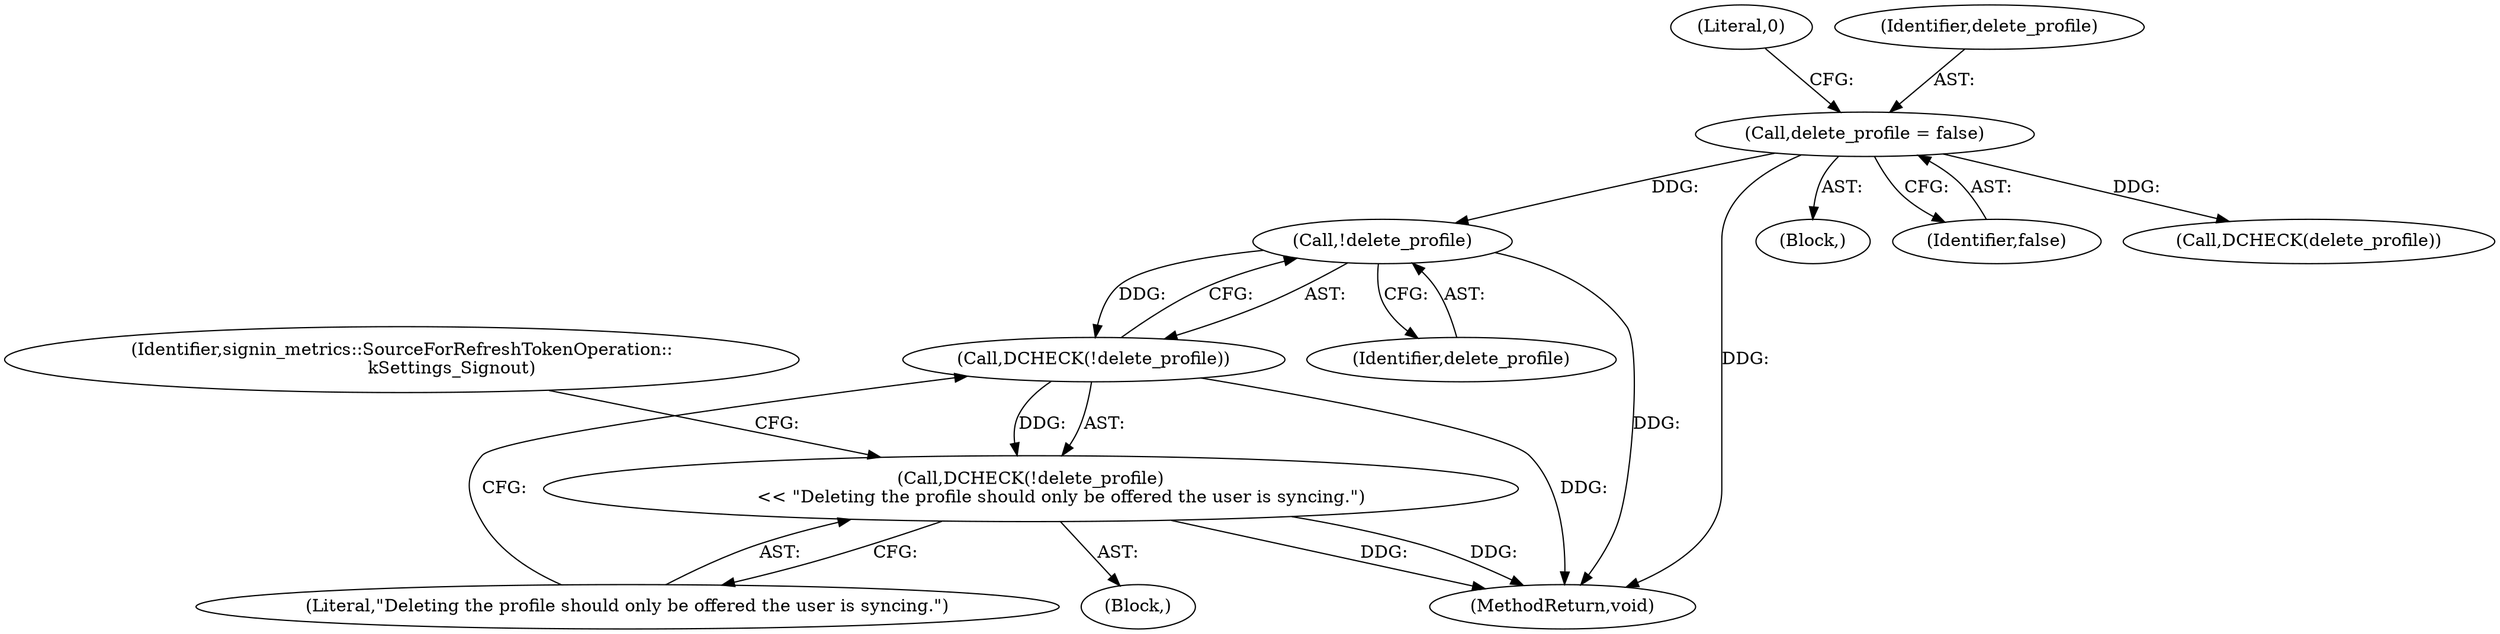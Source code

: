 digraph "0_Chrome_282f53ffdc3b1902da86f6a0791af736837efbf8_6@API" {
"1000146" [label="(Call,!delete_profile)"];
"1000104" [label="(Call,delete_profile = false)"];
"1000145" [label="(Call,DCHECK(!delete_profile))"];
"1000144" [label="(Call,DCHECK(!delete_profile)\n           << \"Deleting the profile should only be offered the user is syncing.\")"];
"1000144" [label="(Call,DCHECK(!delete_profile)\n           << \"Deleting the profile should only be offered the user is syncing.\")"];
"1000157" [label="(MethodReturn,void)"];
"1000102" [label="(Block,)"];
"1000148" [label="(Literal,\"Deleting the profile should only be offered the user is syncing.\")"];
"1000143" [label="(Block,)"];
"1000150" [label="(Identifier,signin_metrics::SourceForRefreshTokenOperation::\n                  kSettings_Signout)"];
"1000106" [label="(Identifier,false)"];
"1000145" [label="(Call,DCHECK(!delete_profile))"];
"1000108" [label="(Literal,0)"];
"1000147" [label="(Identifier,delete_profile)"];
"1000116" [label="(Call,DCHECK(delete_profile))"];
"1000146" [label="(Call,!delete_profile)"];
"1000105" [label="(Identifier,delete_profile)"];
"1000104" [label="(Call,delete_profile = false)"];
"1000146" -> "1000145"  [label="AST: "];
"1000146" -> "1000147"  [label="CFG: "];
"1000147" -> "1000146"  [label="AST: "];
"1000145" -> "1000146"  [label="CFG: "];
"1000146" -> "1000157"  [label="DDG: "];
"1000146" -> "1000145"  [label="DDG: "];
"1000104" -> "1000146"  [label="DDG: "];
"1000104" -> "1000102"  [label="AST: "];
"1000104" -> "1000106"  [label="CFG: "];
"1000105" -> "1000104"  [label="AST: "];
"1000106" -> "1000104"  [label="AST: "];
"1000108" -> "1000104"  [label="CFG: "];
"1000104" -> "1000157"  [label="DDG: "];
"1000104" -> "1000116"  [label="DDG: "];
"1000145" -> "1000144"  [label="AST: "];
"1000148" -> "1000145"  [label="CFG: "];
"1000145" -> "1000157"  [label="DDG: "];
"1000145" -> "1000144"  [label="DDG: "];
"1000144" -> "1000143"  [label="AST: "];
"1000144" -> "1000148"  [label="CFG: "];
"1000148" -> "1000144"  [label="AST: "];
"1000150" -> "1000144"  [label="CFG: "];
"1000144" -> "1000157"  [label="DDG: "];
"1000144" -> "1000157"  [label="DDG: "];
}
